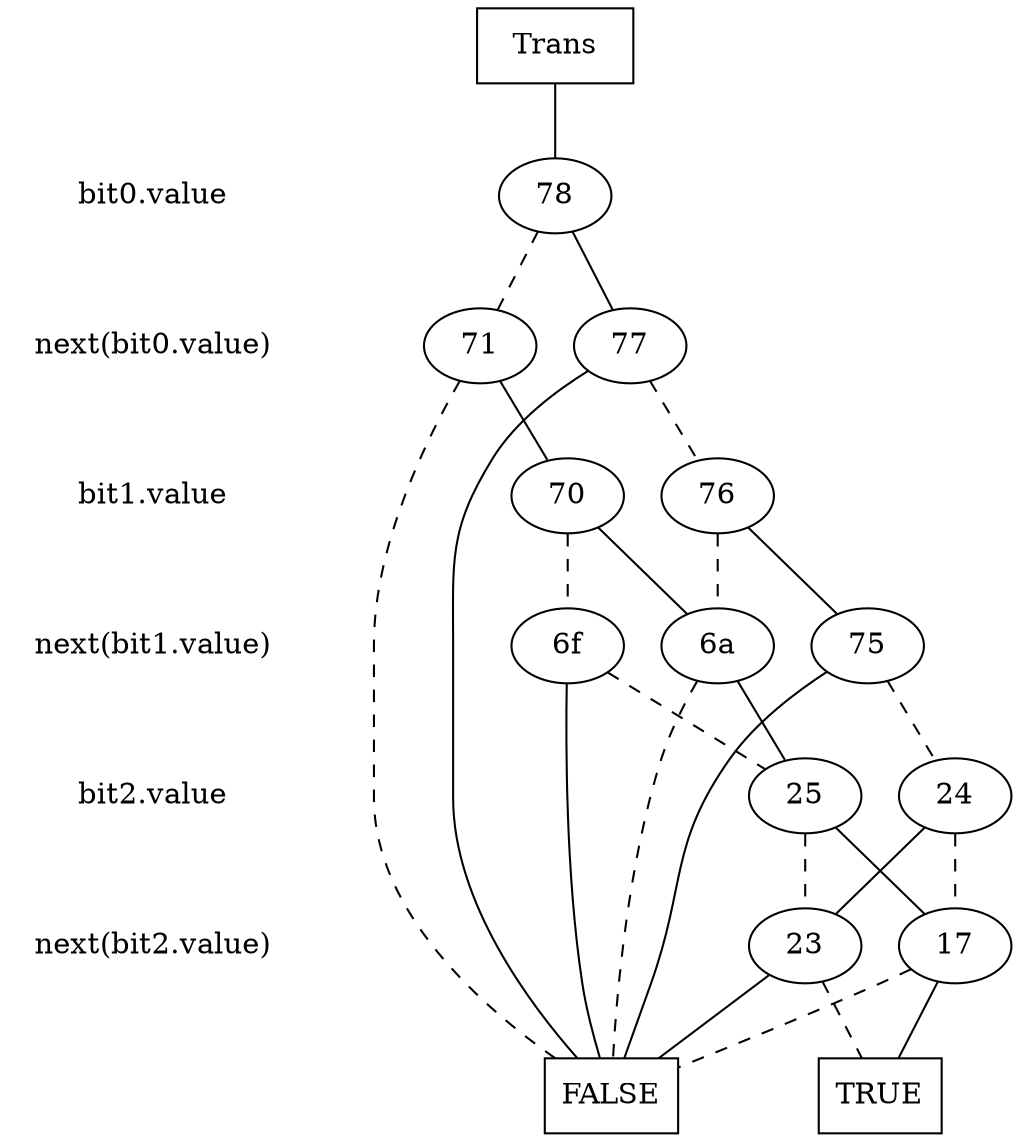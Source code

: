 digraph "DD" {
size = "7.5,10"
center = true;
edge [dir = none];
{ node [shape = plaintext];
  edge [style = invis];
  "CONST NODES" [style = invis];
" bit0.value " -> " next(bit0.value) " -> " bit1.value " -> " next(bit1.value) " -> " bit2.value " -> " next(bit2.value) " -> "CONST NODES"; 
}
{ rank = same; node [shape = box]; edge [style = invis];
"  Trans  "; }
{ rank = same; " bit0.value ";
"78";
}
{ rank = same; " next(bit0.value) ";
"71";
"77";
}
{ rank = same; " bit1.value ";
"70";
"76";
}
{ rank = same; " next(bit1.value) ";
"6a";
"75";
"6f";
}
{ rank = same; " bit2.value ";
"25";
"24";
}
{ rank = same; " next(bit2.value) ";
"17";
"23";
}
{ rank = same; "CONST NODES";
{ node [shape = box]; "5" [label = "TRUE"];
"6" [label = "FALSE"];
}
}
"  Trans  " -> "78" [style = solid];
"78" -> "77";
"78" -> "71" [style = dashed];
"71" -> "70";
"71" -> "6" [style = dashed];
"77" -> "6";
"77" -> "76" [style = dashed];
"70" -> "6a";
"70" -> "6f" [style = dashed];
"76" -> "75";
"76" -> "6a" [style = dashed];
"6a" -> "25";
"6a" -> "6" [style = dashed];
"75" -> "6";
"75" -> "24" [style = dashed];
"6f" -> "6";
"6f" -> "25" [style = dashed];
"25" -> "17";
"25" -> "23" [style = dashed];
"24" -> "23";
"24" -> "17" [style = dashed];
"17" -> "5";
"17" -> "6" [style = dashed];
"23" -> "6";
"23" -> "5" [style = dashed];
"5" [label = "TRUE"];
"6" [label = "FALSE"];
}
